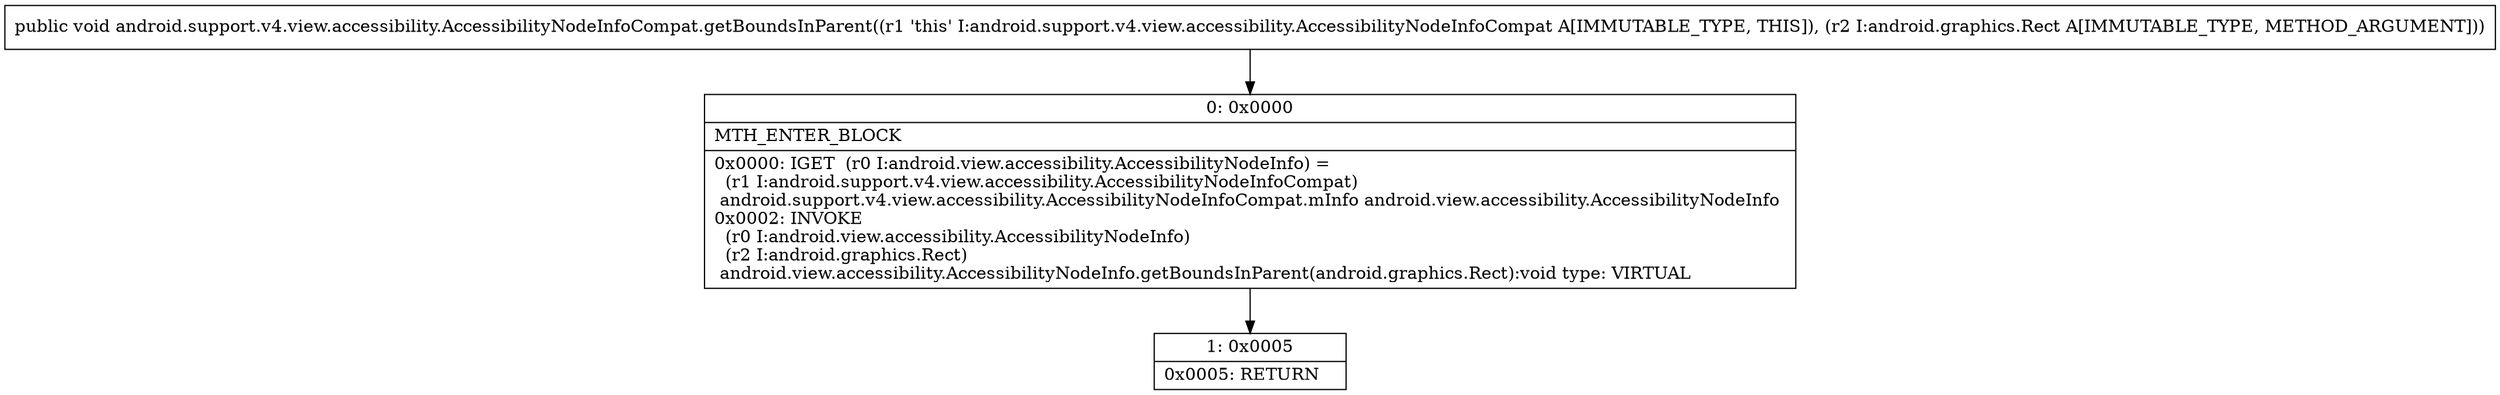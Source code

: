 digraph "CFG forandroid.support.v4.view.accessibility.AccessibilityNodeInfoCompat.getBoundsInParent(Landroid\/graphics\/Rect;)V" {
Node_0 [shape=record,label="{0\:\ 0x0000|MTH_ENTER_BLOCK\l|0x0000: IGET  (r0 I:android.view.accessibility.AccessibilityNodeInfo) = \l  (r1 I:android.support.v4.view.accessibility.AccessibilityNodeInfoCompat)\l android.support.v4.view.accessibility.AccessibilityNodeInfoCompat.mInfo android.view.accessibility.AccessibilityNodeInfo \l0x0002: INVOKE  \l  (r0 I:android.view.accessibility.AccessibilityNodeInfo)\l  (r2 I:android.graphics.Rect)\l android.view.accessibility.AccessibilityNodeInfo.getBoundsInParent(android.graphics.Rect):void type: VIRTUAL \l}"];
Node_1 [shape=record,label="{1\:\ 0x0005|0x0005: RETURN   \l}"];
MethodNode[shape=record,label="{public void android.support.v4.view.accessibility.AccessibilityNodeInfoCompat.getBoundsInParent((r1 'this' I:android.support.v4.view.accessibility.AccessibilityNodeInfoCompat A[IMMUTABLE_TYPE, THIS]), (r2 I:android.graphics.Rect A[IMMUTABLE_TYPE, METHOD_ARGUMENT])) }"];
MethodNode -> Node_0;
Node_0 -> Node_1;
}

